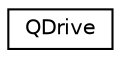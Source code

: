 digraph "类继承关系图"
{
  edge [fontname="Helvetica",fontsize="10",labelfontname="Helvetica",labelfontsize="10"];
  node [fontname="Helvetica",fontsize="10",shape=record];
  rankdir="LR";
  Node0 [label="QDrive",height=0.2,width=0.4,color="black", fillcolor="white", style="filled",URL="$class_q_drive.html"];
}
